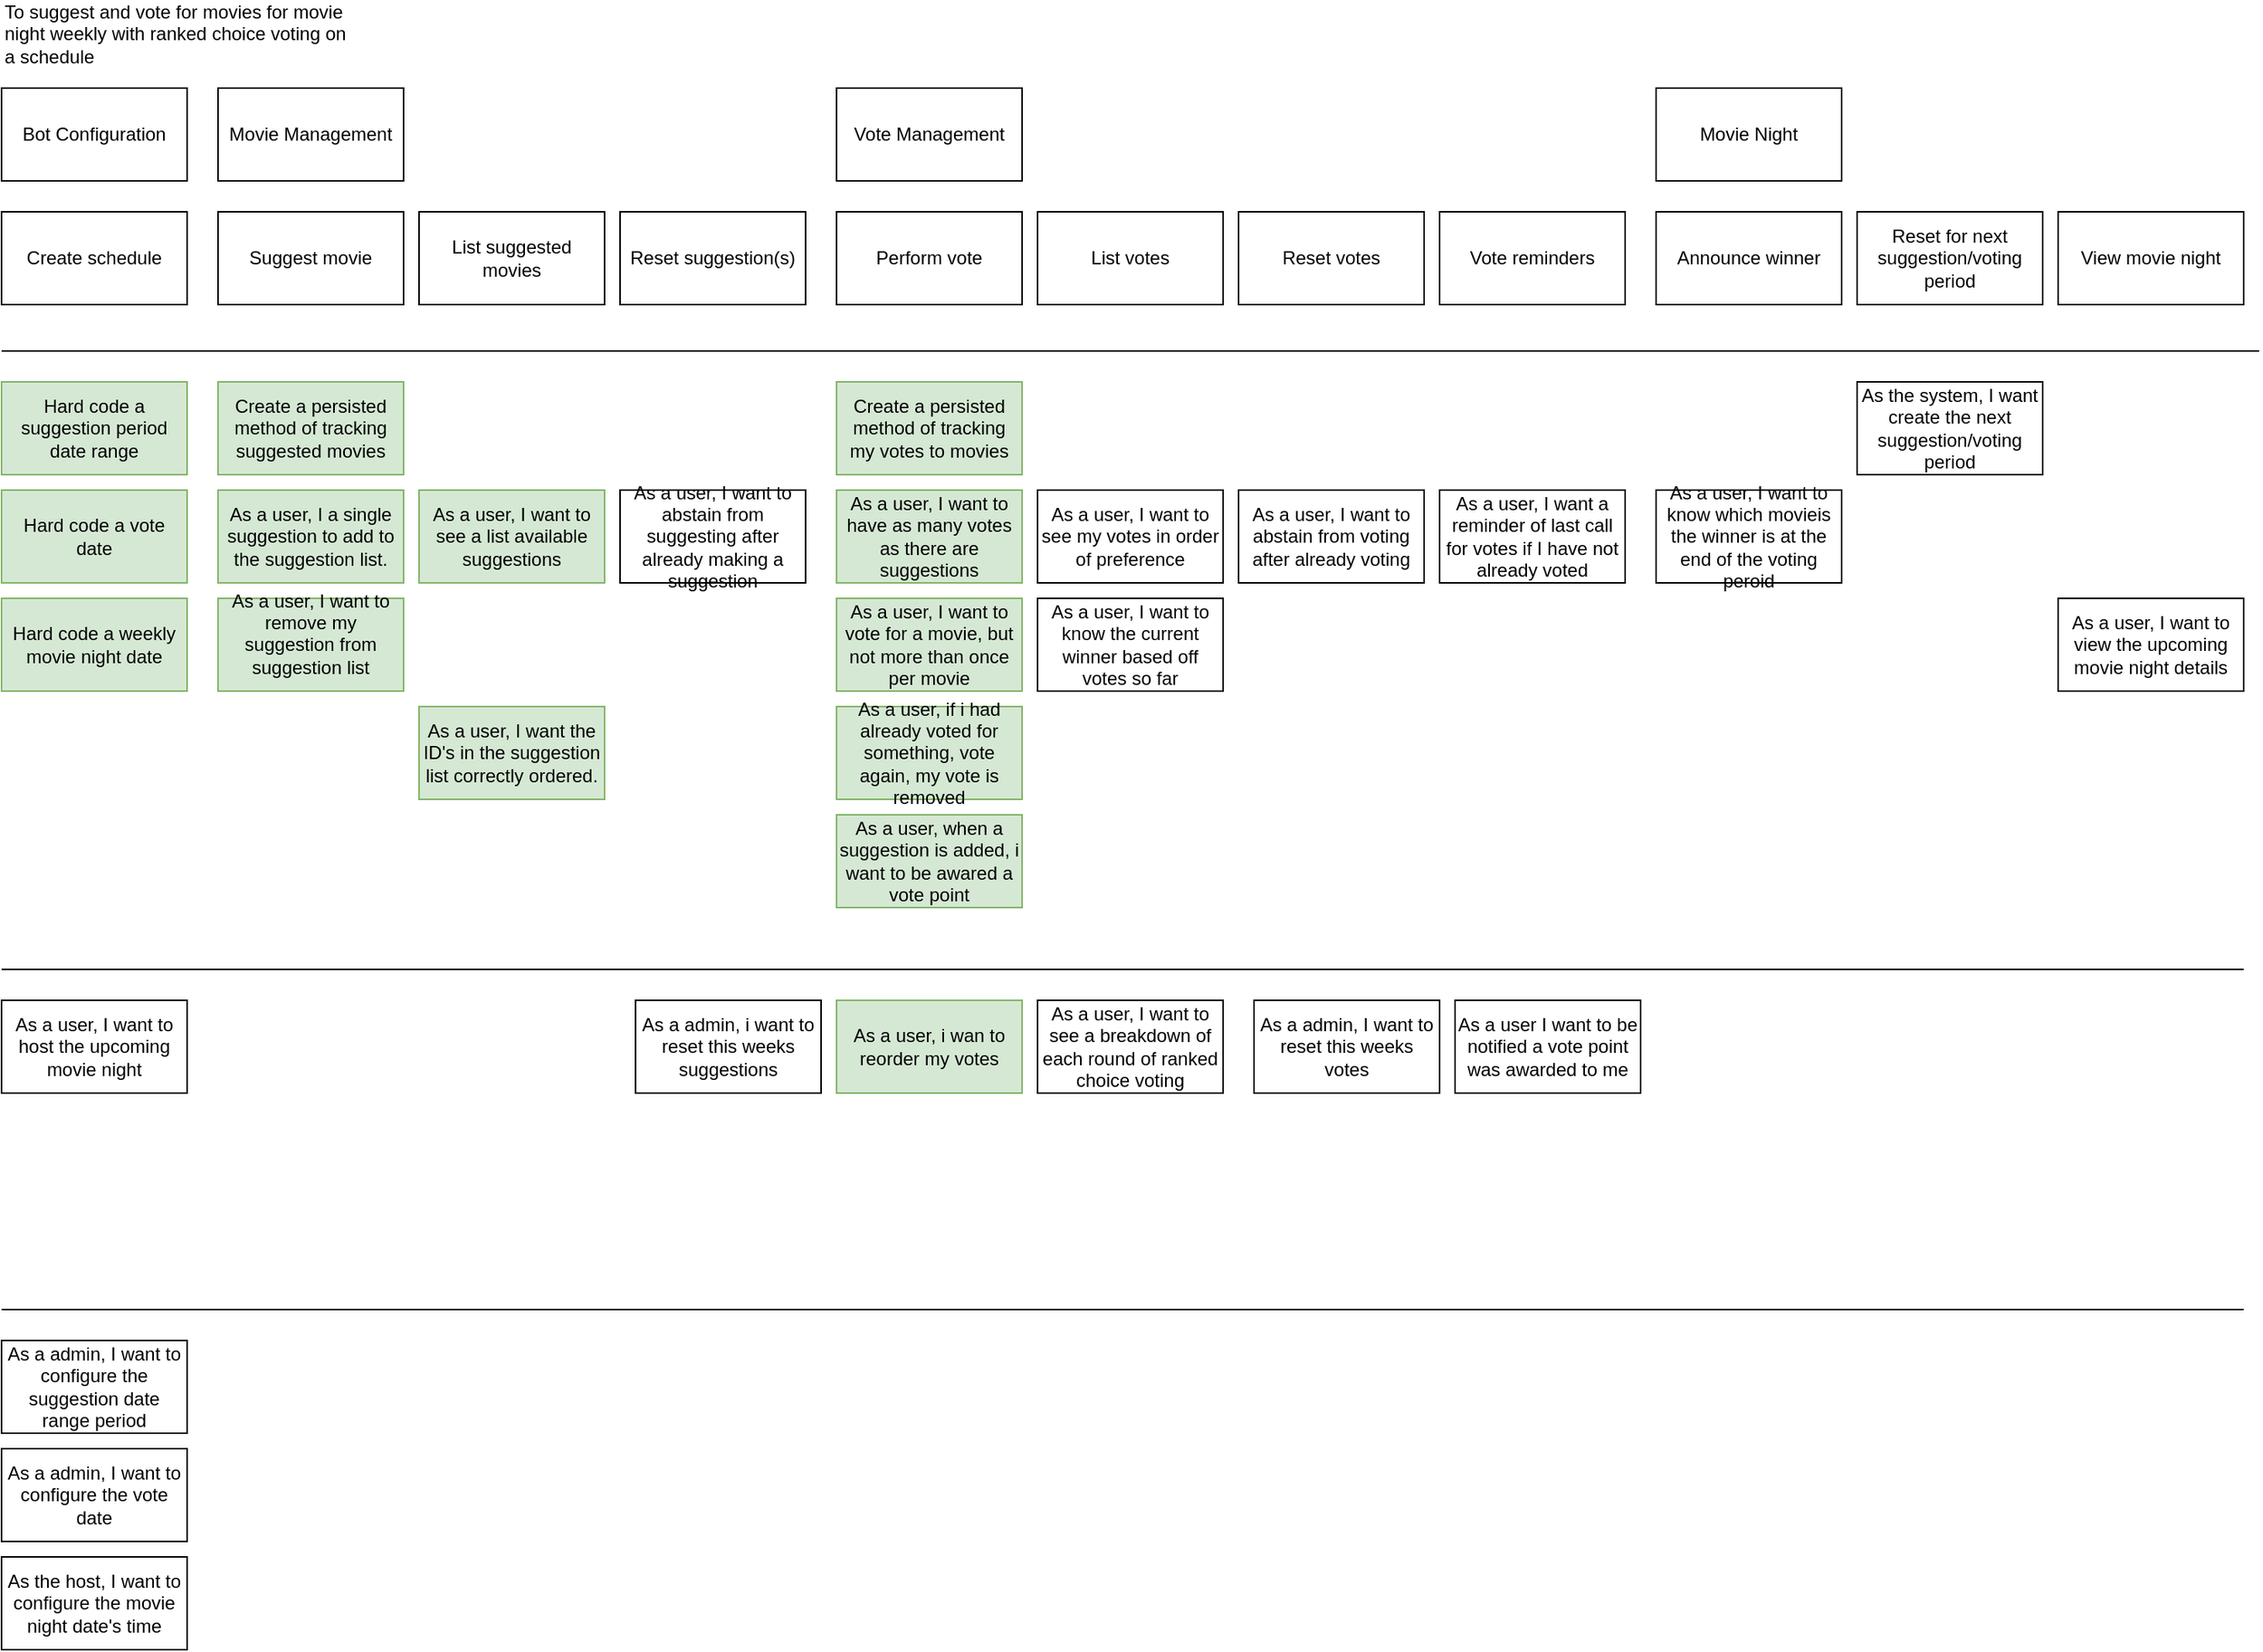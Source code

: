 <mxfile version="14.7.2" type="device"><diagram id="ZT9FTD54dnGQcWz2XriD" name="Page-1"><mxGraphModel dx="1195" dy="697" grid="1" gridSize="10" guides="1" tooltips="1" connect="1" arrows="1" fold="1" page="1" pageScale="1" pageWidth="850" pageHeight="1100" math="0" shadow="0"><root><mxCell id="0"/><mxCell id="1" parent="0"/><mxCell id="GbjlKXlyv6jWt-9JstNA-1" value="Bot Configuration" style="rounded=0;whiteSpace=wrap;html=1;" parent="1" vertex="1"><mxGeometry x="40" y="70" width="120" height="60" as="geometry"/></mxCell><mxCell id="GbjlKXlyv6jWt-9JstNA-2" value="&lt;div&gt;Movie Management&lt;/div&gt;" style="rounded=0;whiteSpace=wrap;html=1;" parent="1" vertex="1"><mxGeometry x="180" y="70" width="120" height="60" as="geometry"/></mxCell><mxCell id="GbjlKXlyv6jWt-9JstNA-3" value="Vote Management" style="rounded=0;whiteSpace=wrap;html=1;" parent="1" vertex="1"><mxGeometry x="580" y="70" width="120" height="60" as="geometry"/></mxCell><mxCell id="GbjlKXlyv6jWt-9JstNA-4" value="&lt;div&gt;Movie Night&lt;/div&gt;" style="whiteSpace=wrap;html=1;" parent="1" vertex="1"><mxGeometry x="1110" y="70" width="120" height="60" as="geometry"/></mxCell><mxCell id="GbjlKXlyv6jWt-9JstNA-5" value="Suggest movie" style="whiteSpace=wrap;html=1;" parent="1" vertex="1"><mxGeometry x="180" y="150" width="120" height="60" as="geometry"/></mxCell><mxCell id="GbjlKXlyv6jWt-9JstNA-6" value="List suggested movies" style="whiteSpace=wrap;html=1;" parent="1" vertex="1"><mxGeometry x="310" y="150" width="120" height="60" as="geometry"/></mxCell><mxCell id="GbjlKXlyv6jWt-9JstNA-7" value="Perform vote" style="whiteSpace=wrap;html=1;" parent="1" vertex="1"><mxGeometry x="580" y="150" width="120" height="60" as="geometry"/></mxCell><mxCell id="GbjlKXlyv6jWt-9JstNA-8" value="&lt;div&gt;List votes&lt;/div&gt;" style="whiteSpace=wrap;html=1;" parent="1" vertex="1"><mxGeometry x="710" y="150" width="120" height="60" as="geometry"/></mxCell><mxCell id="GbjlKXlyv6jWt-9JstNA-9" value="Reset votes" style="whiteSpace=wrap;html=1;" parent="1" vertex="1"><mxGeometry x="840" y="150" width="120" height="60" as="geometry"/></mxCell><mxCell id="GbjlKXlyv6jWt-9JstNA-10" value="Reset suggestion(s)" style="whiteSpace=wrap;html=1;" parent="1" vertex="1"><mxGeometry x="440" y="150" width="120" height="60" as="geometry"/></mxCell><mxCell id="GbjlKXlyv6jWt-9JstNA-13" value="Vote reminders" style="whiteSpace=wrap;html=1;" parent="1" vertex="1"><mxGeometry x="970" y="150" width="120" height="60" as="geometry"/></mxCell><mxCell id="GbjlKXlyv6jWt-9JstNA-15" value="Announce winner" style="whiteSpace=wrap;html=1;" parent="1" vertex="1"><mxGeometry x="1110" y="150" width="120" height="60" as="geometry"/></mxCell><mxCell id="GbjlKXlyv6jWt-9JstNA-16" value="Reset for next suggestion/voting period" style="whiteSpace=wrap;html=1;" parent="1" vertex="1"><mxGeometry x="1240" y="150" width="120" height="60" as="geometry"/></mxCell><mxCell id="GbjlKXlyv6jWt-9JstNA-17" value="&lt;div align=&quot;left&quot;&gt;To suggest and vote for movies for movie night weekly with ranked choice voting on a schedule&lt;/div&gt;" style="text;html=1;strokeColor=none;fillColor=none;align=left;verticalAlign=middle;whiteSpace=wrap;rounded=0;" parent="1" vertex="1"><mxGeometry x="40" y="20" width="230" height="30" as="geometry"/></mxCell><mxCell id="GbjlKXlyv6jWt-9JstNA-18" value="Create schedule" style="whiteSpace=wrap;html=1;" parent="1" vertex="1"><mxGeometry x="40" y="150" width="120" height="60" as="geometry"/></mxCell><mxCell id="GbjlKXlyv6jWt-9JstNA-20" value="" style="endArrow=none;html=1;" parent="1" edge="1"><mxGeometry width="50" height="50" relative="1" as="geometry"><mxPoint x="40" y="240" as="sourcePoint"/><mxPoint x="1500" y="240" as="targetPoint"/></mxGeometry></mxCell><mxCell id="GbjlKXlyv6jWt-9JstNA-21" value="Hard code a weekly movie night date" style="whiteSpace=wrap;html=1;fillColor=#d5e8d4;strokeColor=#82b366;" parent="1" vertex="1"><mxGeometry x="40" y="400" width="120" height="60" as="geometry"/></mxCell><mxCell id="GbjlKXlyv6jWt-9JstNA-22" value="Hard code a suggestion period date range" style="whiteSpace=wrap;html=1;fillColor=#d5e8d4;strokeColor=#82b366;" parent="1" vertex="1"><mxGeometry x="40" y="260" width="120" height="60" as="geometry"/></mxCell><mxCell id="GbjlKXlyv6jWt-9JstNA-23" value="Hard code a vote date" style="whiteSpace=wrap;html=1;fillColor=#d5e8d4;strokeColor=#82b366;" parent="1" vertex="1"><mxGeometry x="40" y="330" width="120" height="60" as="geometry"/></mxCell><mxCell id="GbjlKXlyv6jWt-9JstNA-25" value="Create a persisted method of tracking suggested movies" style="whiteSpace=wrap;html=1;fillColor=#d5e8d4;strokeColor=#82b366;" parent="1" vertex="1"><mxGeometry x="180" y="260" width="120" height="60" as="geometry"/></mxCell><mxCell id="GbjlKXlyv6jWt-9JstNA-26" value="As a user, I want to see a list available suggestions" style="whiteSpace=wrap;html=1;fillColor=#d5e8d4;strokeColor=#82b366;" parent="1" vertex="1"><mxGeometry x="310" y="330" width="120" height="60" as="geometry"/></mxCell><mxCell id="GbjlKXlyv6jWt-9JstNA-27" value="As a user, I a single suggestion to add to the suggestion list." style="whiteSpace=wrap;html=1;fillColor=#d5e8d4;strokeColor=#82b366;" parent="1" vertex="1"><mxGeometry x="180" y="330" width="120" height="60" as="geometry"/></mxCell><mxCell id="GbjlKXlyv6jWt-9JstNA-28" value="&lt;div&gt;As a user, I want to remove my suggestion from suggestion list&lt;br&gt;&lt;/div&gt;&lt;div&gt;&lt;br&gt;&lt;/div&gt;" style="whiteSpace=wrap;html=1;fillColor=#d5e8d4;strokeColor=#82b366;" parent="1" vertex="1"><mxGeometry x="180" y="400" width="120" height="60" as="geometry"/></mxCell><mxCell id="GbjlKXlyv6jWt-9JstNA-29" value="&lt;div&gt;As a user, I want the ID's in the suggestion list correctly ordered.&lt;br&gt;&lt;/div&gt;" style="whiteSpace=wrap;html=1;fillColor=#d5e8d4;strokeColor=#82b366;" parent="1" vertex="1"><mxGeometry x="310" y="470" width="120" height="60" as="geometry"/></mxCell><mxCell id="GbjlKXlyv6jWt-9JstNA-30" value="" style="endArrow=none;html=1;" parent="1" edge="1"><mxGeometry width="50" height="50" relative="1" as="geometry"><mxPoint x="40" y="640" as="sourcePoint"/><mxPoint x="1490" y="640" as="targetPoint"/></mxGeometry></mxCell><mxCell id="GbjlKXlyv6jWt-9JstNA-31" value="Create a persisted method of tracking my votes to movies" style="whiteSpace=wrap;html=1;fillColor=#d5e8d4;strokeColor=#82b366;" parent="1" vertex="1"><mxGeometry x="580" y="260" width="120" height="60" as="geometry"/></mxCell><mxCell id="GbjlKXlyv6jWt-9JstNA-32" value="As a user, I want to vote for a movie, but not more than once per movie" style="whiteSpace=wrap;html=1;fillColor=#d5e8d4;strokeColor=#82b366;" parent="1" vertex="1"><mxGeometry x="580" y="400" width="120" height="60" as="geometry"/></mxCell><mxCell id="GbjlKXlyv6jWt-9JstNA-33" value="As a user, I want to have as many votes as there are suggestions" style="whiteSpace=wrap;html=1;fillColor=#d5e8d4;strokeColor=#82b366;" parent="1" vertex="1"><mxGeometry x="580" y="330" width="120" height="60" as="geometry"/></mxCell><mxCell id="GbjlKXlyv6jWt-9JstNA-34" value="As a user, I want to see my votes in order of preference" style="whiteSpace=wrap;html=1;" parent="1" vertex="1"><mxGeometry x="710" y="330" width="120" height="60" as="geometry"/></mxCell><mxCell id="GbjlKXlyv6jWt-9JstNA-35" value="As a user, I want to know the current winner based off votes so far" style="whiteSpace=wrap;html=1;" parent="1" vertex="1"><mxGeometry x="710" y="400" width="120" height="60" as="geometry"/></mxCell><mxCell id="GbjlKXlyv6jWt-9JstNA-36" value="As a user, I want to see a breakdown of each round of ranked choice voting" style="whiteSpace=wrap;html=1;" parent="1" vertex="1"><mxGeometry x="710" y="660" width="120" height="60" as="geometry"/></mxCell><mxCell id="GbjlKXlyv6jWt-9JstNA-37" value="As a user, I want a reminder of last call for votes if I have not already voted" style="whiteSpace=wrap;html=1;" parent="1" vertex="1"><mxGeometry x="970" y="330" width="120" height="60" as="geometry"/></mxCell><mxCell id="GbjlKXlyv6jWt-9JstNA-38" value="As a admin, I want to reset this weeks votes" style="whiteSpace=wrap;html=1;" parent="1" vertex="1"><mxGeometry x="850" y="660" width="120" height="60" as="geometry"/></mxCell><mxCell id="GbjlKXlyv6jWt-9JstNA-39" value="As a user, I want to abstain from voting after already voting" style="whiteSpace=wrap;html=1;" parent="1" vertex="1"><mxGeometry x="840" y="330" width="120" height="60" as="geometry"/></mxCell><mxCell id="GbjlKXlyv6jWt-9JstNA-40" value="As a user, I want to abstain from suggesting after already making a suggestion" style="whiteSpace=wrap;html=1;" parent="1" vertex="1"><mxGeometry x="440" y="330" width="120" height="60" as="geometry"/></mxCell><mxCell id="GbjlKXlyv6jWt-9JstNA-41" value="As a user, I want to know which movieis the winner is at the end of the voting peroid" style="whiteSpace=wrap;html=1;" parent="1" vertex="1"><mxGeometry x="1110" y="330" width="120" height="60" as="geometry"/></mxCell><mxCell id="GbjlKXlyv6jWt-9JstNA-42" value="As the system, I want create the next suggestion/voting period" style="whiteSpace=wrap;html=1;" parent="1" vertex="1"><mxGeometry x="1240" y="260" width="120" height="60" as="geometry"/></mxCell><mxCell id="GbjlKXlyv6jWt-9JstNA-43" value="&lt;div&gt;As a user, I want to host the upcoming movie night&lt;/div&gt;" style="whiteSpace=wrap;html=1;" parent="1" vertex="1"><mxGeometry x="40" y="660" width="120" height="60" as="geometry"/></mxCell><mxCell id="GbjlKXlyv6jWt-9JstNA-45" value="View movie night" style="whiteSpace=wrap;html=1;" parent="1" vertex="1"><mxGeometry x="1370" y="150" width="120" height="60" as="geometry"/></mxCell><mxCell id="GbjlKXlyv6jWt-9JstNA-46" value="As a user, I want to view the upcoming movie night details" style="whiteSpace=wrap;html=1;" parent="1" vertex="1"><mxGeometry x="1370" y="400" width="120" height="60" as="geometry"/></mxCell><mxCell id="GbjlKXlyv6jWt-9JstNA-47" value="" style="endArrow=none;html=1;" parent="1" edge="1"><mxGeometry width="50" height="50" relative="1" as="geometry"><mxPoint x="40" y="860" as="sourcePoint"/><mxPoint x="1490" y="860" as="targetPoint"/></mxGeometry></mxCell><mxCell id="GbjlKXlyv6jWt-9JstNA-48" value="As a admin, I want to configure the suggestion date range period" style="whiteSpace=wrap;html=1;" parent="1" vertex="1"><mxGeometry x="40" y="880" width="120" height="60" as="geometry"/></mxCell><mxCell id="GbjlKXlyv6jWt-9JstNA-49" value="As a admin, I want to configure the vote date" style="whiteSpace=wrap;html=1;" parent="1" vertex="1"><mxGeometry x="40" y="950" width="120" height="60" as="geometry"/></mxCell><mxCell id="GbjlKXlyv6jWt-9JstNA-50" value="As the host, I want to configure the movie night date's time" style="whiteSpace=wrap;html=1;" parent="1" vertex="1"><mxGeometry x="40" y="1020" width="120" height="60" as="geometry"/></mxCell><mxCell id="GbjlKXlyv6jWt-9JstNA-52" value="As a user, i wan to reorder my votes" style="whiteSpace=wrap;html=1;fillColor=#d5e8d4;strokeColor=#82b366;" parent="1" vertex="1"><mxGeometry x="580" y="660" width="120" height="60" as="geometry"/></mxCell><mxCell id="GbjlKXlyv6jWt-9JstNA-53" value="As a user, if i had already voted for something, vote again, my vote is removed " style="whiteSpace=wrap;html=1;fillColor=#d5e8d4;strokeColor=#82b366;" parent="1" vertex="1"><mxGeometry x="580" y="470" width="120" height="60" as="geometry"/></mxCell><mxCell id="GbjlKXlyv6jWt-9JstNA-55" value="As a user, when a suggestion is added, i want to be awared a vote point " style="whiteSpace=wrap;html=1;fillColor=#d5e8d4;strokeColor=#82b366;" parent="1" vertex="1"><mxGeometry x="580" y="540" width="120" height="60" as="geometry"/></mxCell><mxCell id="GbjlKXlyv6jWt-9JstNA-56" value="As a user I want to be notified a vote point was awarded to me" style="whiteSpace=wrap;html=1;" parent="1" vertex="1"><mxGeometry x="980" y="660" width="120" height="60" as="geometry"/></mxCell><mxCell id="adI3izChdSJOQb23regl-1" value="As a admin, i want to reset this weeks suggestions" style="whiteSpace=wrap;html=1;" parent="1" vertex="1"><mxGeometry x="450" y="660" width="120" height="60" as="geometry"/></mxCell></root></mxGraphModel></diagram></mxfile>